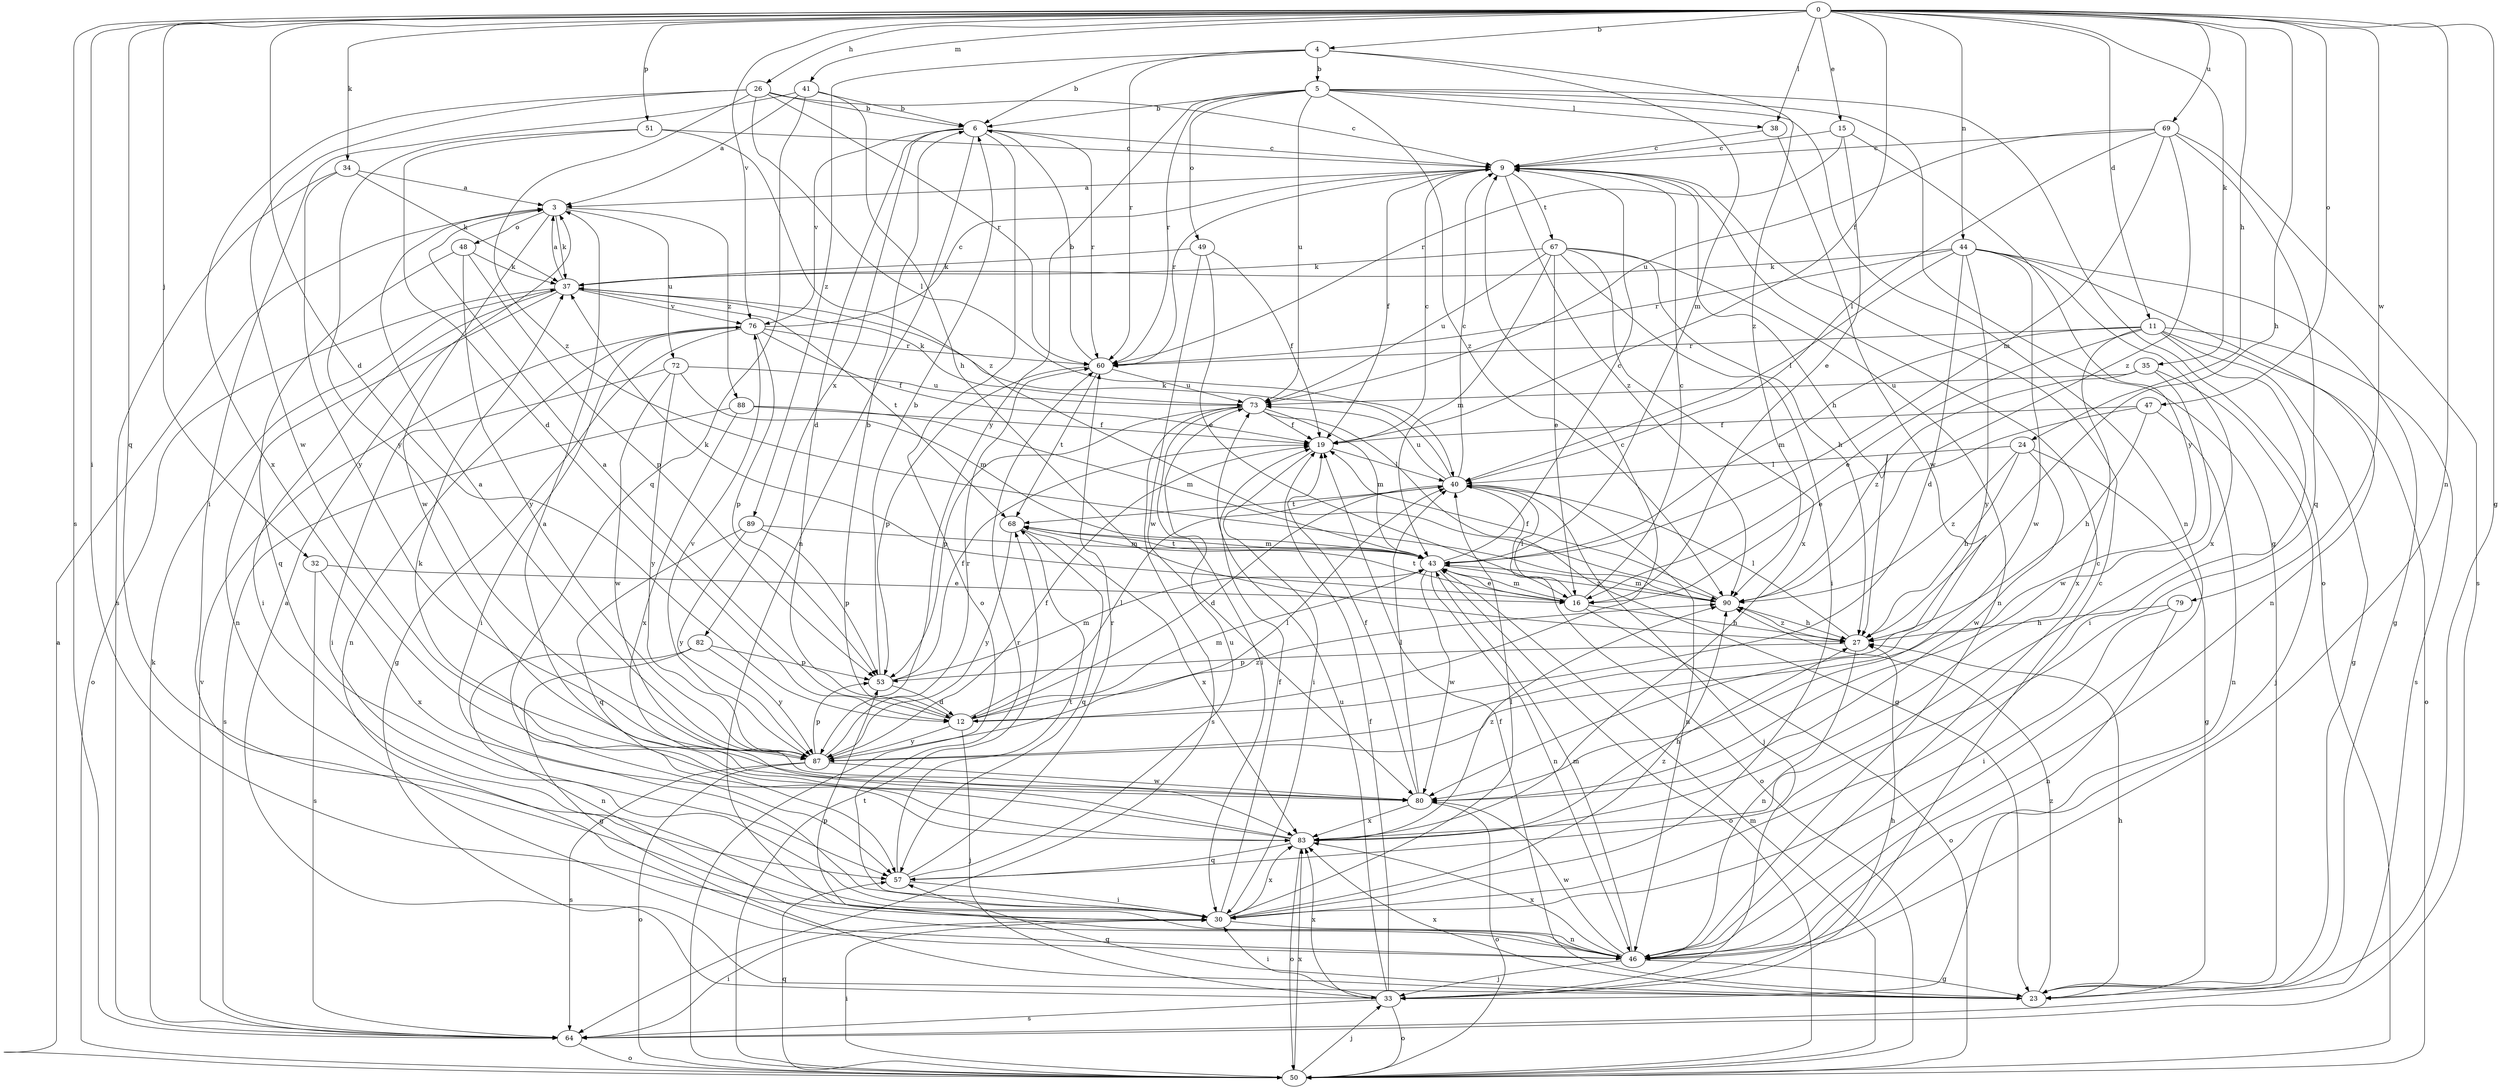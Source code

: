 strict digraph  {
0;
3;
4;
5;
6;
9;
11;
12;
15;
16;
19;
23;
24;
26;
27;
30;
32;
33;
34;
35;
37;
38;
40;
41;
43;
44;
46;
47;
48;
49;
50;
51;
53;
57;
60;
64;
67;
68;
69;
72;
73;
76;
79;
80;
82;
83;
87;
88;
89;
90;
0 -> 4  [label=b];
0 -> 11  [label=d];
0 -> 12  [label=d];
0 -> 15  [label=e];
0 -> 19  [label=f];
0 -> 23  [label=g];
0 -> 24  [label=h];
0 -> 26  [label=h];
0 -> 27  [label=h];
0 -> 30  [label=i];
0 -> 32  [label=j];
0 -> 34  [label=k];
0 -> 35  [label=k];
0 -> 38  [label=l];
0 -> 41  [label=m];
0 -> 44  [label=n];
0 -> 46  [label=n];
0 -> 47  [label=o];
0 -> 51  [label=p];
0 -> 57  [label=q];
0 -> 64  [label=s];
0 -> 69  [label=u];
0 -> 76  [label=v];
0 -> 79  [label=w];
3 -> 37  [label=k];
3 -> 48  [label=o];
3 -> 72  [label=u];
3 -> 80  [label=w];
3 -> 88  [label=z];
4 -> 5  [label=b];
4 -> 6  [label=b];
4 -> 43  [label=m];
4 -> 60  [label=r];
4 -> 89  [label=z];
4 -> 90  [label=z];
5 -> 6  [label=b];
5 -> 23  [label=g];
5 -> 38  [label=l];
5 -> 46  [label=n];
5 -> 49  [label=o];
5 -> 50  [label=o];
5 -> 60  [label=r];
5 -> 73  [label=u];
5 -> 87  [label=y];
5 -> 90  [label=z];
6 -> 9  [label=c];
6 -> 12  [label=d];
6 -> 46  [label=n];
6 -> 50  [label=o];
6 -> 60  [label=r];
6 -> 76  [label=v];
6 -> 82  [label=x];
9 -> 3  [label=a];
9 -> 19  [label=f];
9 -> 27  [label=h];
9 -> 60  [label=r];
9 -> 67  [label=t];
9 -> 90  [label=z];
11 -> 16  [label=e];
11 -> 23  [label=g];
11 -> 30  [label=i];
11 -> 43  [label=m];
11 -> 50  [label=o];
11 -> 60  [label=r];
11 -> 64  [label=s];
11 -> 83  [label=x];
12 -> 3  [label=a];
12 -> 6  [label=b];
12 -> 9  [label=c];
12 -> 33  [label=j];
12 -> 40  [label=l];
12 -> 43  [label=m];
12 -> 87  [label=y];
12 -> 90  [label=z];
15 -> 9  [label=c];
15 -> 16  [label=e];
15 -> 60  [label=r];
15 -> 87  [label=y];
16 -> 9  [label=c];
16 -> 27  [label=h];
16 -> 37  [label=k];
16 -> 40  [label=l];
16 -> 43  [label=m];
16 -> 50  [label=o];
16 -> 68  [label=t];
19 -> 9  [label=c];
19 -> 30  [label=i];
19 -> 40  [label=l];
23 -> 19  [label=f];
23 -> 27  [label=h];
23 -> 57  [label=q];
23 -> 83  [label=x];
23 -> 90  [label=z];
24 -> 23  [label=g];
24 -> 27  [label=h];
24 -> 40  [label=l];
24 -> 80  [label=w];
24 -> 90  [label=z];
26 -> 6  [label=b];
26 -> 9  [label=c];
26 -> 40  [label=l];
26 -> 60  [label=r];
26 -> 80  [label=w];
26 -> 83  [label=x];
26 -> 90  [label=z];
27 -> 40  [label=l];
27 -> 46  [label=n];
27 -> 53  [label=p];
27 -> 90  [label=z];
30 -> 19  [label=f];
30 -> 40  [label=l];
30 -> 46  [label=n];
30 -> 60  [label=r];
30 -> 83  [label=x];
30 -> 90  [label=z];
32 -> 16  [label=e];
32 -> 64  [label=s];
32 -> 83  [label=x];
33 -> 3  [label=a];
33 -> 9  [label=c];
33 -> 19  [label=f];
33 -> 27  [label=h];
33 -> 30  [label=i];
33 -> 50  [label=o];
33 -> 64  [label=s];
33 -> 73  [label=u];
33 -> 83  [label=x];
34 -> 3  [label=a];
34 -> 37  [label=k];
34 -> 64  [label=s];
34 -> 87  [label=y];
35 -> 33  [label=j];
35 -> 73  [label=u];
35 -> 80  [label=w];
35 -> 90  [label=z];
37 -> 3  [label=a];
37 -> 30  [label=i];
37 -> 46  [label=n];
37 -> 50  [label=o];
37 -> 68  [label=t];
37 -> 76  [label=v];
38 -> 9  [label=c];
38 -> 80  [label=w];
40 -> 9  [label=c];
40 -> 12  [label=d];
40 -> 33  [label=j];
40 -> 37  [label=k];
40 -> 46  [label=n];
40 -> 50  [label=o];
40 -> 68  [label=t];
40 -> 73  [label=u];
41 -> 3  [label=a];
41 -> 6  [label=b];
41 -> 27  [label=h];
41 -> 30  [label=i];
41 -> 57  [label=q];
43 -> 9  [label=c];
43 -> 16  [label=e];
43 -> 46  [label=n];
43 -> 50  [label=o];
43 -> 68  [label=t];
43 -> 80  [label=w];
43 -> 90  [label=z];
44 -> 12  [label=d];
44 -> 23  [label=g];
44 -> 37  [label=k];
44 -> 40  [label=l];
44 -> 46  [label=n];
44 -> 60  [label=r];
44 -> 80  [label=w];
44 -> 83  [label=x];
44 -> 87  [label=y];
46 -> 9  [label=c];
46 -> 23  [label=g];
46 -> 33  [label=j];
46 -> 43  [label=m];
46 -> 53  [label=p];
46 -> 80  [label=w];
46 -> 83  [label=x];
47 -> 16  [label=e];
47 -> 19  [label=f];
47 -> 27  [label=h];
47 -> 46  [label=n];
48 -> 37  [label=k];
48 -> 53  [label=p];
48 -> 57  [label=q];
48 -> 87  [label=y];
49 -> 16  [label=e];
49 -> 19  [label=f];
49 -> 37  [label=k];
49 -> 80  [label=w];
50 -> 3  [label=a];
50 -> 30  [label=i];
50 -> 33  [label=j];
50 -> 43  [label=m];
50 -> 57  [label=q];
50 -> 68  [label=t];
50 -> 83  [label=x];
51 -> 9  [label=c];
51 -> 12  [label=d];
51 -> 87  [label=y];
51 -> 90  [label=z];
53 -> 6  [label=b];
53 -> 12  [label=d];
53 -> 19  [label=f];
53 -> 43  [label=m];
57 -> 30  [label=i];
57 -> 60  [label=r];
57 -> 68  [label=t];
57 -> 73  [label=u];
60 -> 6  [label=b];
60 -> 53  [label=p];
60 -> 68  [label=t];
60 -> 73  [label=u];
64 -> 30  [label=i];
64 -> 37  [label=k];
64 -> 50  [label=o];
64 -> 76  [label=v];
67 -> 16  [label=e];
67 -> 27  [label=h];
67 -> 30  [label=i];
67 -> 37  [label=k];
67 -> 43  [label=m];
67 -> 46  [label=n];
67 -> 73  [label=u];
67 -> 83  [label=x];
68 -> 43  [label=m];
68 -> 57  [label=q];
68 -> 83  [label=x];
68 -> 87  [label=y];
69 -> 9  [label=c];
69 -> 40  [label=l];
69 -> 43  [label=m];
69 -> 57  [label=q];
69 -> 64  [label=s];
69 -> 73  [label=u];
69 -> 90  [label=z];
72 -> 30  [label=i];
72 -> 43  [label=m];
72 -> 73  [label=u];
72 -> 80  [label=w];
72 -> 87  [label=y];
73 -> 19  [label=f];
73 -> 23  [label=g];
73 -> 30  [label=i];
73 -> 37  [label=k];
73 -> 43  [label=m];
73 -> 53  [label=p];
73 -> 64  [label=s];
76 -> 9  [label=c];
76 -> 19  [label=f];
76 -> 23  [label=g];
76 -> 30  [label=i];
76 -> 46  [label=n];
76 -> 53  [label=p];
76 -> 60  [label=r];
79 -> 27  [label=h];
79 -> 30  [label=i];
79 -> 46  [label=n];
80 -> 19  [label=f];
80 -> 40  [label=l];
80 -> 50  [label=o];
80 -> 83  [label=x];
82 -> 23  [label=g];
82 -> 46  [label=n];
82 -> 53  [label=p];
82 -> 87  [label=y];
83 -> 3  [label=a];
83 -> 27  [label=h];
83 -> 37  [label=k];
83 -> 50  [label=o];
83 -> 57  [label=q];
83 -> 90  [label=z];
87 -> 3  [label=a];
87 -> 19  [label=f];
87 -> 40  [label=l];
87 -> 50  [label=o];
87 -> 53  [label=p];
87 -> 60  [label=r];
87 -> 64  [label=s];
87 -> 76  [label=v];
87 -> 80  [label=w];
88 -> 19  [label=f];
88 -> 43  [label=m];
88 -> 64  [label=s];
88 -> 83  [label=x];
89 -> 43  [label=m];
89 -> 53  [label=p];
89 -> 57  [label=q];
89 -> 87  [label=y];
90 -> 19  [label=f];
90 -> 27  [label=h];
90 -> 43  [label=m];
}
